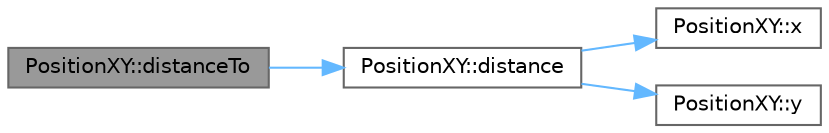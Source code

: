 digraph "PositionXY::distanceTo"
{
 // LATEX_PDF_SIZE
  bgcolor="transparent";
  edge [fontname=Helvetica,fontsize=10,labelfontname=Helvetica,labelfontsize=10];
  node [fontname=Helvetica,fontsize=10,shape=box,height=0.2,width=0.4];
  rankdir="LR";
  Node1 [id="Node000001",label="PositionXY::distanceTo",height=0.2,width=0.4,color="gray40", fillcolor="grey60", style="filled", fontcolor="black",tooltip=" "];
  Node1 -> Node2 [id="edge1_Node000001_Node000002",color="steelblue1",style="solid",tooltip=" "];
  Node2 [id="Node000002",label="PositionXY::distance",height=0.2,width=0.4,color="grey40", fillcolor="white", style="filled",URL="$class_position_x_y.html#aea5a76a9f74484b7e9ebf9a0157f355a",tooltip=" "];
  Node2 -> Node3 [id="edge2_Node000002_Node000003",color="steelblue1",style="solid",tooltip=" "];
  Node3 [id="Node000003",label="PositionXY::x",height=0.2,width=0.4,color="grey40", fillcolor="white", style="filled",URL="$class_position_x_y.html#acce5b19d2f42799085d2e2a33a332b47",tooltip=" "];
  Node2 -> Node4 [id="edge3_Node000002_Node000004",color="steelblue1",style="solid",tooltip=" "];
  Node4 [id="Node000004",label="PositionXY::y",height=0.2,width=0.4,color="grey40", fillcolor="white", style="filled",URL="$class_position_x_y.html#a4f90c006704186993373466e7942e00e",tooltip=" "];
}
